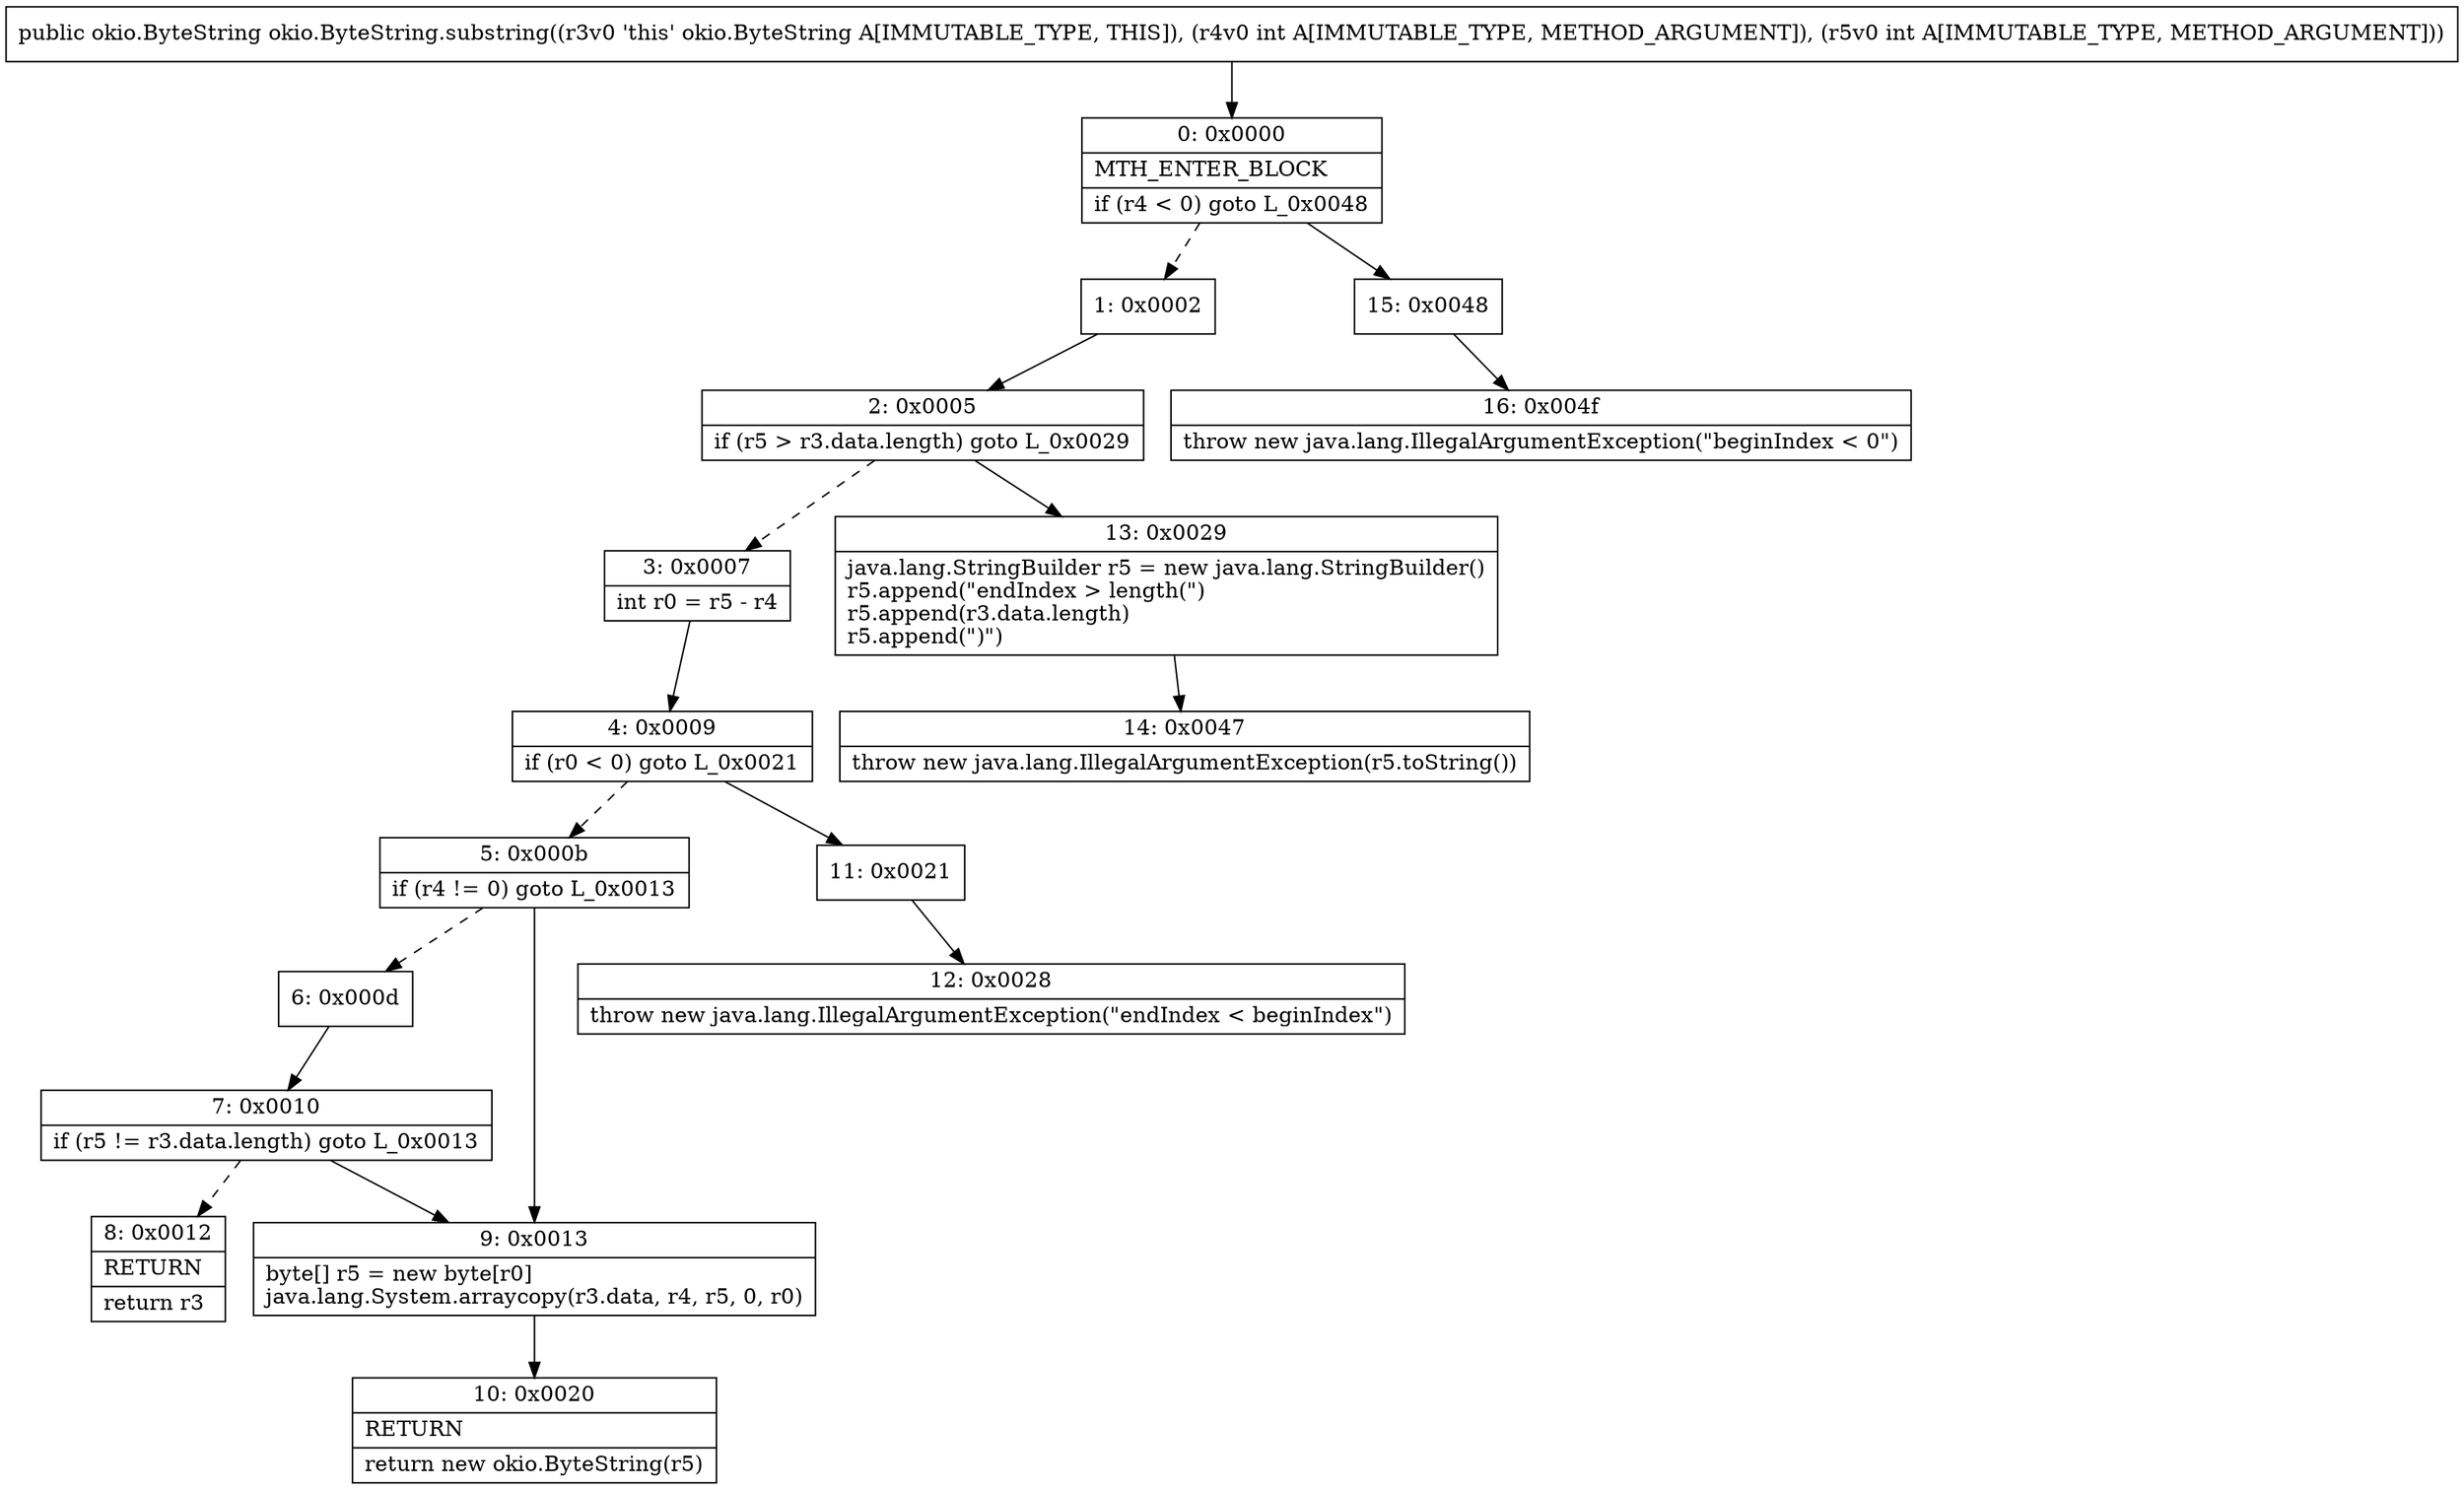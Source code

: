 digraph "CFG forokio.ByteString.substring(II)Lokio\/ByteString;" {
Node_0 [shape=record,label="{0\:\ 0x0000|MTH_ENTER_BLOCK\l|if (r4 \< 0) goto L_0x0048\l}"];
Node_1 [shape=record,label="{1\:\ 0x0002}"];
Node_2 [shape=record,label="{2\:\ 0x0005|if (r5 \> r3.data.length) goto L_0x0029\l}"];
Node_3 [shape=record,label="{3\:\ 0x0007|int r0 = r5 \- r4\l}"];
Node_4 [shape=record,label="{4\:\ 0x0009|if (r0 \< 0) goto L_0x0021\l}"];
Node_5 [shape=record,label="{5\:\ 0x000b|if (r4 != 0) goto L_0x0013\l}"];
Node_6 [shape=record,label="{6\:\ 0x000d}"];
Node_7 [shape=record,label="{7\:\ 0x0010|if (r5 != r3.data.length) goto L_0x0013\l}"];
Node_8 [shape=record,label="{8\:\ 0x0012|RETURN\l|return r3\l}"];
Node_9 [shape=record,label="{9\:\ 0x0013|byte[] r5 = new byte[r0]\ljava.lang.System.arraycopy(r3.data, r4, r5, 0, r0)\l}"];
Node_10 [shape=record,label="{10\:\ 0x0020|RETURN\l|return new okio.ByteString(r5)\l}"];
Node_11 [shape=record,label="{11\:\ 0x0021}"];
Node_12 [shape=record,label="{12\:\ 0x0028|throw new java.lang.IllegalArgumentException(\"endIndex \< beginIndex\")\l}"];
Node_13 [shape=record,label="{13\:\ 0x0029|java.lang.StringBuilder r5 = new java.lang.StringBuilder()\lr5.append(\"endIndex \> length(\")\lr5.append(r3.data.length)\lr5.append(\")\")\l}"];
Node_14 [shape=record,label="{14\:\ 0x0047|throw new java.lang.IllegalArgumentException(r5.toString())\l}"];
Node_15 [shape=record,label="{15\:\ 0x0048}"];
Node_16 [shape=record,label="{16\:\ 0x004f|throw new java.lang.IllegalArgumentException(\"beginIndex \< 0\")\l}"];
MethodNode[shape=record,label="{public okio.ByteString okio.ByteString.substring((r3v0 'this' okio.ByteString A[IMMUTABLE_TYPE, THIS]), (r4v0 int A[IMMUTABLE_TYPE, METHOD_ARGUMENT]), (r5v0 int A[IMMUTABLE_TYPE, METHOD_ARGUMENT])) }"];
MethodNode -> Node_0;
Node_0 -> Node_1[style=dashed];
Node_0 -> Node_15;
Node_1 -> Node_2;
Node_2 -> Node_3[style=dashed];
Node_2 -> Node_13;
Node_3 -> Node_4;
Node_4 -> Node_5[style=dashed];
Node_4 -> Node_11;
Node_5 -> Node_6[style=dashed];
Node_5 -> Node_9;
Node_6 -> Node_7;
Node_7 -> Node_8[style=dashed];
Node_7 -> Node_9;
Node_9 -> Node_10;
Node_11 -> Node_12;
Node_13 -> Node_14;
Node_15 -> Node_16;
}

